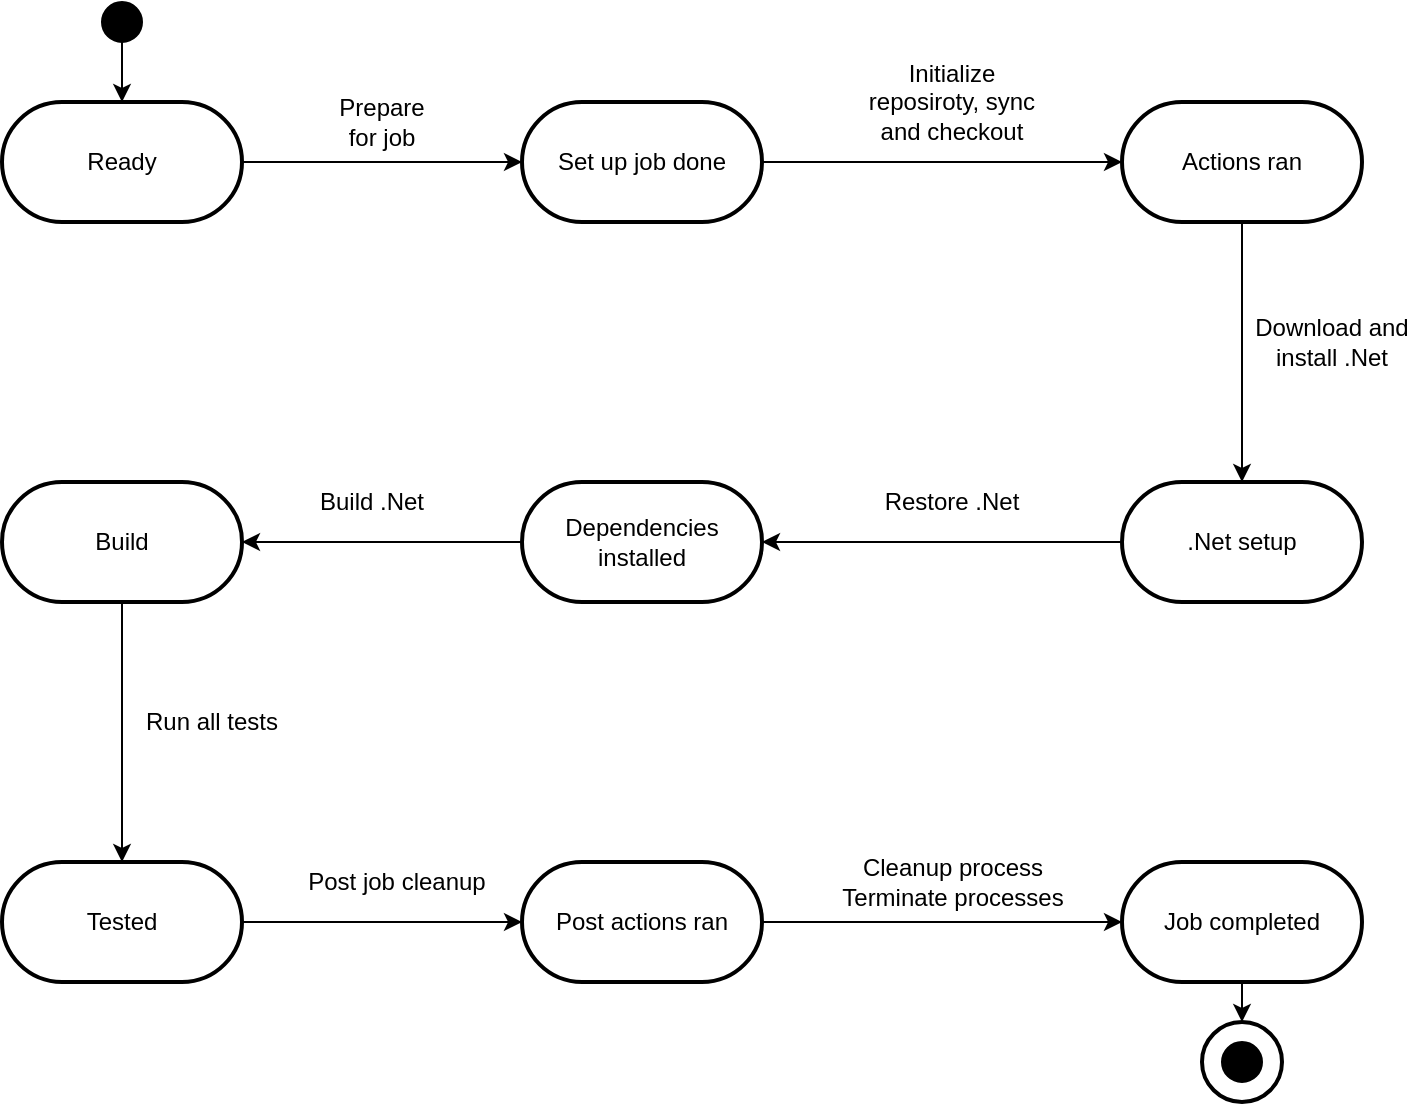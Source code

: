 <mxfile version="15.0.6" type="device"><diagram id="OZMIqnoaptaWo84J4Vt2" name="Page-1"><mxGraphModel dx="1345" dy="939" grid="1" gridSize="10" guides="1" tooltips="1" connect="1" arrows="1" fold="1" page="1" pageScale="1" pageWidth="850" pageHeight="1100" math="0" shadow="0"><root><mxCell id="0"/><mxCell id="1" parent="0"/><mxCell id="hwaGlozGohCQU4mHGHIg-1" value="" style="shape=ellipse;html=1;dashed=0;whitespace=wrap;aspect=fixed;strokeWidth=2;perimeter=ellipsePerimeter;" vertex="1" parent="1"><mxGeometry x="860" y="720" width="40" height="40" as="geometry"/></mxCell><mxCell id="hwaGlozGohCQU4mHGHIg-8" style="edgeStyle=orthogonalEdgeStyle;rounded=0;orthogonalLoop=1;jettySize=auto;html=1;exitX=0.5;exitY=1;exitDx=0;exitDy=0;entryX=0.5;entryY=0;entryDx=0;entryDy=0;" edge="1" parent="1" source="hwaGlozGohCQU4mHGHIg-2" target="hwaGlozGohCQU4mHGHIg-6"><mxGeometry relative="1" as="geometry"/></mxCell><mxCell id="hwaGlozGohCQU4mHGHIg-2" value="" style="ellipse;whiteSpace=wrap;html=1;aspect=fixed;fillColor=#000000;" vertex="1" parent="1"><mxGeometry x="310" y="210" width="20" height="20" as="geometry"/></mxCell><mxCell id="hwaGlozGohCQU4mHGHIg-10" value="" style="edgeStyle=orthogonalEdgeStyle;rounded=0;orthogonalLoop=1;jettySize=auto;html=1;" edge="1" parent="1" source="hwaGlozGohCQU4mHGHIg-6" target="hwaGlozGohCQU4mHGHIg-9"><mxGeometry relative="1" as="geometry"/></mxCell><mxCell id="hwaGlozGohCQU4mHGHIg-6" value="Ready" style="rounded=1;whiteSpace=wrap;html=1;shadow=0;glass=0;strokeWidth=2;fillColor=#FFFFFF;gradientColor=none;arcSize=50;" vertex="1" parent="1"><mxGeometry x="260" y="260" width="120" height="60" as="geometry"/></mxCell><mxCell id="hwaGlozGohCQU4mHGHIg-12" value="" style="edgeStyle=orthogonalEdgeStyle;rounded=0;orthogonalLoop=1;jettySize=auto;html=1;" edge="1" parent="1" source="hwaGlozGohCQU4mHGHIg-9" target="hwaGlozGohCQU4mHGHIg-11"><mxGeometry relative="1" as="geometry"/></mxCell><mxCell id="hwaGlozGohCQU4mHGHIg-9" value="Set up job done" style="rounded=1;whiteSpace=wrap;html=1;shadow=0;glass=0;strokeWidth=2;fillColor=#FFFFFF;gradientColor=none;arcSize=50;" vertex="1" parent="1"><mxGeometry x="520" y="260" width="120" height="60" as="geometry"/></mxCell><mxCell id="hwaGlozGohCQU4mHGHIg-14" value="" style="edgeStyle=orthogonalEdgeStyle;rounded=0;orthogonalLoop=1;jettySize=auto;html=1;" edge="1" parent="1" source="hwaGlozGohCQU4mHGHIg-11" target="hwaGlozGohCQU4mHGHIg-13"><mxGeometry relative="1" as="geometry"/></mxCell><mxCell id="hwaGlozGohCQU4mHGHIg-11" value="Actions ran" style="rounded=1;whiteSpace=wrap;html=1;shadow=0;glass=0;strokeWidth=2;fillColor=#FFFFFF;gradientColor=none;arcSize=50;" vertex="1" parent="1"><mxGeometry x="820" y="260" width="120" height="60" as="geometry"/></mxCell><mxCell id="hwaGlozGohCQU4mHGHIg-16" value="" style="edgeStyle=orthogonalEdgeStyle;rounded=0;orthogonalLoop=1;jettySize=auto;html=1;" edge="1" parent="1" source="hwaGlozGohCQU4mHGHIg-13" target="hwaGlozGohCQU4mHGHIg-15"><mxGeometry relative="1" as="geometry"/></mxCell><mxCell id="hwaGlozGohCQU4mHGHIg-13" value=".Net setup" style="rounded=1;whiteSpace=wrap;html=1;shadow=0;glass=0;strokeWidth=2;fillColor=#FFFFFF;gradientColor=none;arcSize=50;" vertex="1" parent="1"><mxGeometry x="820" y="450" width="120" height="60" as="geometry"/></mxCell><mxCell id="hwaGlozGohCQU4mHGHIg-18" value="" style="edgeStyle=orthogonalEdgeStyle;rounded=0;orthogonalLoop=1;jettySize=auto;html=1;" edge="1" parent="1" source="hwaGlozGohCQU4mHGHIg-15" target="hwaGlozGohCQU4mHGHIg-17"><mxGeometry relative="1" as="geometry"/></mxCell><mxCell id="hwaGlozGohCQU4mHGHIg-15" value="Dependencies installed" style="rounded=1;whiteSpace=wrap;html=1;shadow=0;glass=0;strokeWidth=2;fillColor=#FFFFFF;gradientColor=none;arcSize=50;" vertex="1" parent="1"><mxGeometry x="520" y="450" width="120" height="60" as="geometry"/></mxCell><mxCell id="hwaGlozGohCQU4mHGHIg-20" value="" style="edgeStyle=orthogonalEdgeStyle;rounded=0;orthogonalLoop=1;jettySize=auto;html=1;" edge="1" parent="1" source="hwaGlozGohCQU4mHGHIg-17" target="hwaGlozGohCQU4mHGHIg-19"><mxGeometry relative="1" as="geometry"/></mxCell><mxCell id="hwaGlozGohCQU4mHGHIg-17" value="Build" style="rounded=1;whiteSpace=wrap;html=1;shadow=0;glass=0;strokeWidth=2;fillColor=#FFFFFF;gradientColor=none;arcSize=50;" vertex="1" parent="1"><mxGeometry x="260" y="450" width="120" height="60" as="geometry"/></mxCell><mxCell id="hwaGlozGohCQU4mHGHIg-22" value="" style="edgeStyle=orthogonalEdgeStyle;rounded=0;orthogonalLoop=1;jettySize=auto;html=1;" edge="1" parent="1" source="hwaGlozGohCQU4mHGHIg-19" target="hwaGlozGohCQU4mHGHIg-21"><mxGeometry relative="1" as="geometry"/></mxCell><mxCell id="hwaGlozGohCQU4mHGHIg-19" value="Tested" style="rounded=1;whiteSpace=wrap;html=1;shadow=0;glass=0;strokeWidth=2;fillColor=#FFFFFF;gradientColor=none;arcSize=50;" vertex="1" parent="1"><mxGeometry x="260" y="640" width="120" height="60" as="geometry"/></mxCell><mxCell id="hwaGlozGohCQU4mHGHIg-24" value="" style="edgeStyle=orthogonalEdgeStyle;rounded=0;orthogonalLoop=1;jettySize=auto;html=1;" edge="1" parent="1" source="hwaGlozGohCQU4mHGHIg-21" target="hwaGlozGohCQU4mHGHIg-23"><mxGeometry relative="1" as="geometry"/></mxCell><mxCell id="hwaGlozGohCQU4mHGHIg-21" value="Post actions ran" style="rounded=1;whiteSpace=wrap;html=1;shadow=0;glass=0;strokeWidth=2;fillColor=#FFFFFF;gradientColor=none;arcSize=50;" vertex="1" parent="1"><mxGeometry x="520" y="640" width="120" height="60" as="geometry"/></mxCell><mxCell id="hwaGlozGohCQU4mHGHIg-23" value="Job completed" style="rounded=1;whiteSpace=wrap;html=1;shadow=0;glass=0;strokeWidth=2;fillColor=#FFFFFF;gradientColor=none;arcSize=50;" vertex="1" parent="1"><mxGeometry x="820" y="640" width="120" height="60" as="geometry"/></mxCell><mxCell id="hwaGlozGohCQU4mHGHIg-28" value="" style="ellipse;whiteSpace=wrap;html=1;aspect=fixed;fillColor=#000000;" vertex="1" parent="1"><mxGeometry x="870" y="730" width="20" height="20" as="geometry"/></mxCell><mxCell id="hwaGlozGohCQU4mHGHIg-29" value="" style="endArrow=classic;html=1;exitX=0.5;exitY=1;exitDx=0;exitDy=0;entryX=0.5;entryY=0;entryDx=0;entryDy=0;" edge="1" parent="1" source="hwaGlozGohCQU4mHGHIg-23" target="hwaGlozGohCQU4mHGHIg-1"><mxGeometry width="50" height="50" relative="1" as="geometry"><mxPoint x="1010" y="790" as="sourcePoint"/><mxPoint x="1060" y="740" as="targetPoint"/></mxGeometry></mxCell><mxCell id="hwaGlozGohCQU4mHGHIg-30" value="Prepare for job" style="text;html=1;strokeColor=none;fillColor=none;align=center;verticalAlign=middle;whiteSpace=wrap;rounded=0;shadow=0;glass=0;" vertex="1" parent="1"><mxGeometry x="430" y="260" width="40" height="20" as="geometry"/></mxCell><mxCell id="hwaGlozGohCQU4mHGHIg-31" value="Initialize reposiroty, sync and checkout" style="text;html=1;strokeColor=none;fillColor=none;align=center;verticalAlign=middle;whiteSpace=wrap;rounded=0;shadow=0;glass=0;" vertex="1" parent="1"><mxGeometry x="690" y="250" width="90" height="20" as="geometry"/></mxCell><mxCell id="hwaGlozGohCQU4mHGHIg-32" value="Download and install .Net" style="text;html=1;strokeColor=none;fillColor=none;align=center;verticalAlign=middle;whiteSpace=wrap;rounded=0;shadow=0;glass=0;" vertex="1" parent="1"><mxGeometry x="880" y="370" width="90" height="20" as="geometry"/></mxCell><mxCell id="hwaGlozGohCQU4mHGHIg-33" value="Restore .Net" style="text;html=1;strokeColor=none;fillColor=none;align=center;verticalAlign=middle;whiteSpace=wrap;rounded=0;shadow=0;glass=0;" vertex="1" parent="1"><mxGeometry x="690" y="450" width="90" height="20" as="geometry"/></mxCell><mxCell id="hwaGlozGohCQU4mHGHIg-34" value="Build .Net" style="text;html=1;strokeColor=none;fillColor=none;align=center;verticalAlign=middle;whiteSpace=wrap;rounded=0;shadow=0;glass=0;" vertex="1" parent="1"><mxGeometry x="400" y="450" width="90" height="20" as="geometry"/></mxCell><mxCell id="hwaGlozGohCQU4mHGHIg-35" value="Run all tests" style="text;html=1;strokeColor=none;fillColor=none;align=center;verticalAlign=middle;whiteSpace=wrap;rounded=0;shadow=0;glass=0;" vertex="1" parent="1"><mxGeometry x="320" y="560" width="90" height="20" as="geometry"/></mxCell><mxCell id="hwaGlozGohCQU4mHGHIg-36" value="Post job cleanup" style="text;html=1;strokeColor=none;fillColor=none;align=center;verticalAlign=middle;whiteSpace=wrap;rounded=0;shadow=0;glass=0;" vertex="1" parent="1"><mxGeometry x="405" y="640" width="105" height="20" as="geometry"/></mxCell><mxCell id="hwaGlozGohCQU4mHGHIg-39" value="Cleanup process&lt;br&gt;Terminate processes" style="text;html=1;strokeColor=none;fillColor=none;align=center;verticalAlign=middle;whiteSpace=wrap;rounded=0;shadow=0;glass=0;" vertex="1" parent="1"><mxGeometry x="667.5" y="640" width="135" height="20" as="geometry"/></mxCell></root></mxGraphModel></diagram></mxfile>